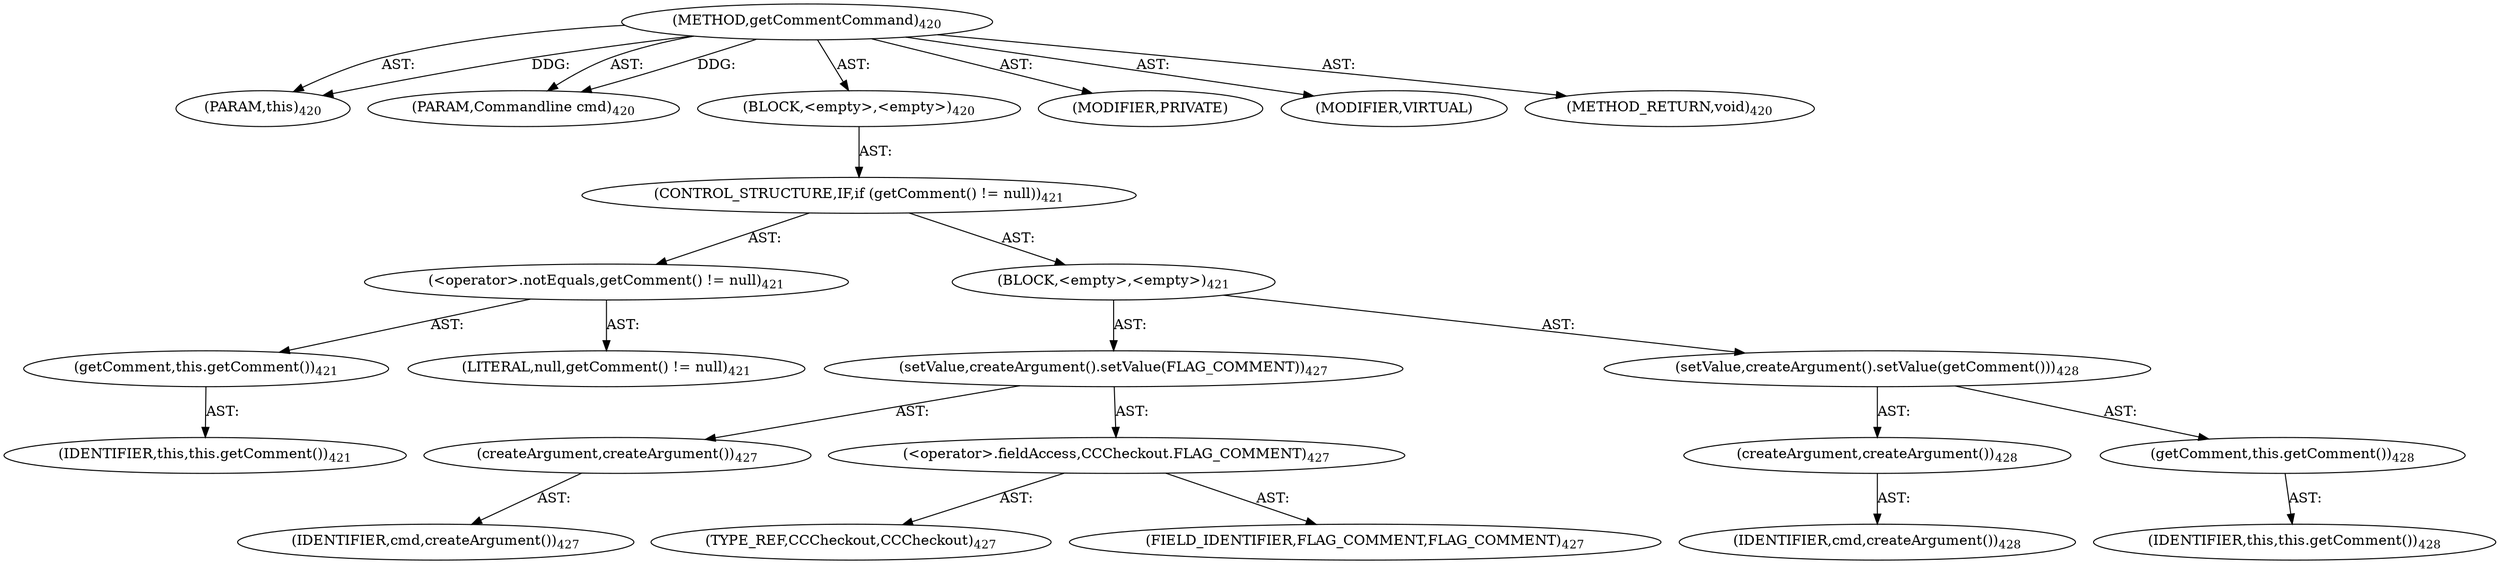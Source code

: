 digraph "getCommentCommand" {  
"111669149716" [label = <(METHOD,getCommentCommand)<SUB>420</SUB>> ]
"115964116996" [label = <(PARAM,this)<SUB>420</SUB>> ]
"115964117025" [label = <(PARAM,Commandline cmd)<SUB>420</SUB>> ]
"25769803814" [label = <(BLOCK,&lt;empty&gt;,&lt;empty&gt;)<SUB>420</SUB>> ]
"47244640273" [label = <(CONTROL_STRUCTURE,IF,if (getComment() != null))<SUB>421</SUB>> ]
"30064771176" [label = <(&lt;operator&gt;.notEquals,getComment() != null)<SUB>421</SUB>> ]
"30064771177" [label = <(getComment,this.getComment())<SUB>421</SUB>> ]
"68719476760" [label = <(IDENTIFIER,this,this.getComment())<SUB>421</SUB>> ]
"90194313225" [label = <(LITERAL,null,getComment() != null)<SUB>421</SUB>> ]
"25769803815" [label = <(BLOCK,&lt;empty&gt;,&lt;empty&gt;)<SUB>421</SUB>> ]
"30064771178" [label = <(setValue,createArgument().setValue(FLAG_COMMENT))<SUB>427</SUB>> ]
"30064771179" [label = <(createArgument,createArgument())<SUB>427</SUB>> ]
"68719476822" [label = <(IDENTIFIER,cmd,createArgument())<SUB>427</SUB>> ]
"30064771180" [label = <(&lt;operator&gt;.fieldAccess,CCCheckout.FLAG_COMMENT)<SUB>427</SUB>> ]
"180388626440" [label = <(TYPE_REF,CCCheckout,CCCheckout)<SUB>427</SUB>> ]
"55834574872" [label = <(FIELD_IDENTIFIER,FLAG_COMMENT,FLAG_COMMENT)<SUB>427</SUB>> ]
"30064771181" [label = <(setValue,createArgument().setValue(getComment()))<SUB>428</SUB>> ]
"30064771182" [label = <(createArgument,createArgument())<SUB>428</SUB>> ]
"68719476823" [label = <(IDENTIFIER,cmd,createArgument())<SUB>428</SUB>> ]
"30064771183" [label = <(getComment,this.getComment())<SUB>428</SUB>> ]
"68719476761" [label = <(IDENTIFIER,this,this.getComment())<SUB>428</SUB>> ]
"133143986224" [label = <(MODIFIER,PRIVATE)> ]
"133143986225" [label = <(MODIFIER,VIRTUAL)> ]
"128849018900" [label = <(METHOD_RETURN,void)<SUB>420</SUB>> ]
  "111669149716" -> "115964116996"  [ label = "AST: "] 
  "111669149716" -> "115964117025"  [ label = "AST: "] 
  "111669149716" -> "25769803814"  [ label = "AST: "] 
  "111669149716" -> "133143986224"  [ label = "AST: "] 
  "111669149716" -> "133143986225"  [ label = "AST: "] 
  "111669149716" -> "128849018900"  [ label = "AST: "] 
  "25769803814" -> "47244640273"  [ label = "AST: "] 
  "47244640273" -> "30064771176"  [ label = "AST: "] 
  "47244640273" -> "25769803815"  [ label = "AST: "] 
  "30064771176" -> "30064771177"  [ label = "AST: "] 
  "30064771176" -> "90194313225"  [ label = "AST: "] 
  "30064771177" -> "68719476760"  [ label = "AST: "] 
  "25769803815" -> "30064771178"  [ label = "AST: "] 
  "25769803815" -> "30064771181"  [ label = "AST: "] 
  "30064771178" -> "30064771179"  [ label = "AST: "] 
  "30064771178" -> "30064771180"  [ label = "AST: "] 
  "30064771179" -> "68719476822"  [ label = "AST: "] 
  "30064771180" -> "180388626440"  [ label = "AST: "] 
  "30064771180" -> "55834574872"  [ label = "AST: "] 
  "30064771181" -> "30064771182"  [ label = "AST: "] 
  "30064771181" -> "30064771183"  [ label = "AST: "] 
  "30064771182" -> "68719476823"  [ label = "AST: "] 
  "30064771183" -> "68719476761"  [ label = "AST: "] 
  "111669149716" -> "115964116996"  [ label = "DDG: "] 
  "111669149716" -> "115964117025"  [ label = "DDG: "] 
}
